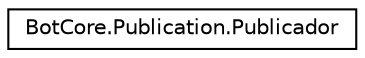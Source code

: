 digraph "Representación gráfica de la clase"
{
 // INTERACTIVE_SVG=YES
 // LATEX_PDF_SIZE
  edge [fontname="Helvetica",fontsize="10",labelfontname="Helvetica",labelfontsize="10"];
  node [fontname="Helvetica",fontsize="10",shape=record];
  rankdir="LR";
  Node0 [label="BotCore.Publication.Publicador",height=0.2,width=0.4,color="black", fillcolor="white", style="filled",URL="$classBotCore_1_1Publication_1_1Publicador.html",tooltip="Clase creadora de instancias y persistidora de publicación."];
}
